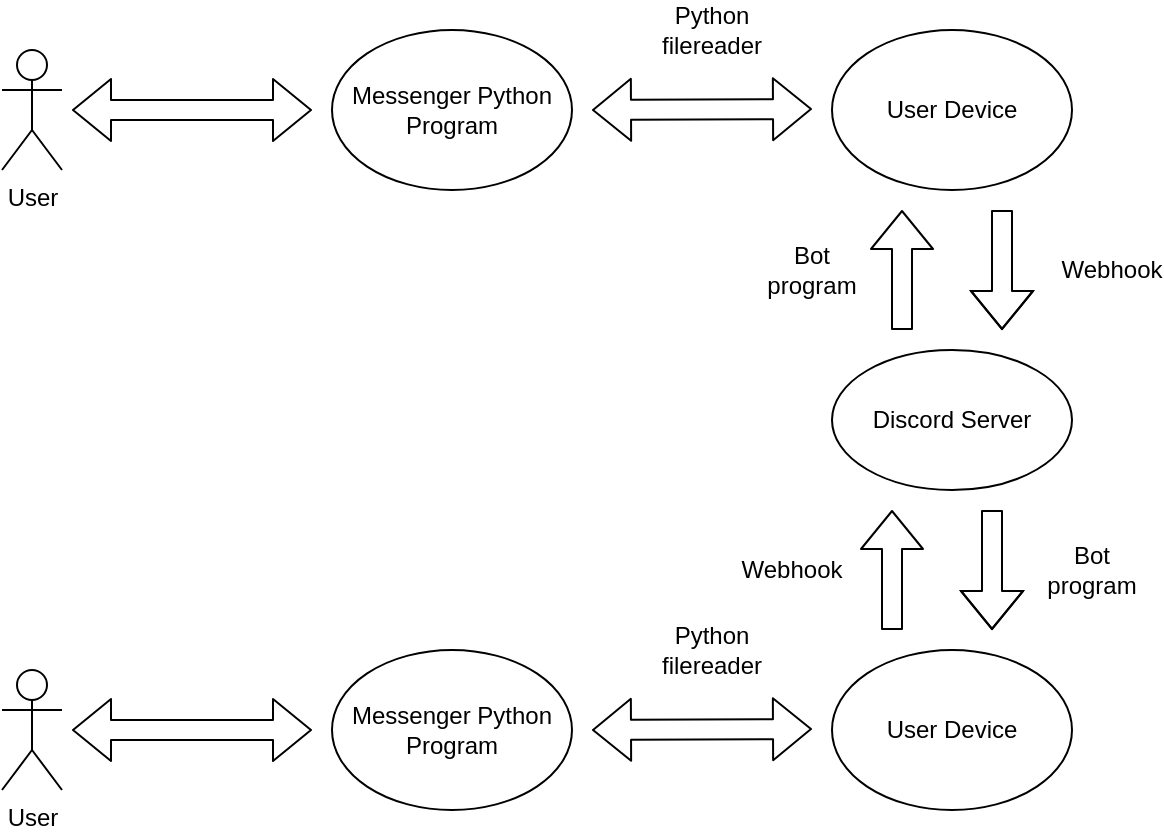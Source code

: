 <mxfile version="14.6.6" type="github">
  <diagram id="DsG7GBW_Sd_czjrht_uw" name="Page-1">
    <mxGraphModel dx="2062" dy="1122" grid="1" gridSize="10" guides="1" tooltips="1" connect="1" arrows="1" fold="1" page="1" pageScale="1" pageWidth="850" pageHeight="1100" math="0" shadow="0">
      <root>
        <mxCell id="0" />
        <mxCell id="1" parent="0" />
        <mxCell id="SeSrKvr7TrBD1pJKTeas-3" value="User" style="shape=umlActor;verticalLabelPosition=bottom;verticalAlign=top;html=1;outlineConnect=0;" vertex="1" parent="1">
          <mxGeometry x="55" y="610" width="30" height="60" as="geometry" />
        </mxCell>
        <mxCell id="SeSrKvr7TrBD1pJKTeas-4" value="" style="shape=flexArrow;endArrow=classic;startArrow=classic;html=1;" edge="1" parent="1">
          <mxGeometry width="100" height="100" relative="1" as="geometry">
            <mxPoint x="90" y="640" as="sourcePoint" />
            <mxPoint x="210" y="640" as="targetPoint" />
            <Array as="points" />
          </mxGeometry>
        </mxCell>
        <mxCell id="SeSrKvr7TrBD1pJKTeas-5" value="Messenger Python Program" style="ellipse;whiteSpace=wrap;html=1;" vertex="1" parent="1">
          <mxGeometry x="220" y="600" width="120" height="80" as="geometry" />
        </mxCell>
        <mxCell id="SeSrKvr7TrBD1pJKTeas-8" value="Discord Server" style="ellipse;whiteSpace=wrap;html=1;" vertex="1" parent="1">
          <mxGeometry x="470" y="450" width="120" height="70" as="geometry" />
        </mxCell>
        <mxCell id="SeSrKvr7TrBD1pJKTeas-9" value="Webhook" style="text;html=1;strokeColor=none;fillColor=none;align=center;verticalAlign=middle;whiteSpace=wrap;rounded=0;" vertex="1" parent="1">
          <mxGeometry x="430" y="550" width="40" height="20" as="geometry" />
        </mxCell>
        <mxCell id="SeSrKvr7TrBD1pJKTeas-10" value="User Device" style="ellipse;whiteSpace=wrap;html=1;" vertex="1" parent="1">
          <mxGeometry x="470" y="290" width="120" height="80" as="geometry" />
        </mxCell>
        <mxCell id="SeSrKvr7TrBD1pJKTeas-12" value="Bot program" style="text;html=1;strokeColor=none;fillColor=none;align=center;verticalAlign=middle;whiteSpace=wrap;rounded=0;" vertex="1" parent="1">
          <mxGeometry x="580" y="550" width="40" height="20" as="geometry" />
        </mxCell>
        <mxCell id="SeSrKvr7TrBD1pJKTeas-14" value="User" style="shape=umlActor;verticalLabelPosition=bottom;verticalAlign=top;html=1;outlineConnect=0;" vertex="1" parent="1">
          <mxGeometry x="55" y="300" width="30" height="60" as="geometry" />
        </mxCell>
        <mxCell id="SeSrKvr7TrBD1pJKTeas-15" value="" style="shape=flexArrow;endArrow=classic;startArrow=classic;html=1;" edge="1" parent="1">
          <mxGeometry width="100" height="100" relative="1" as="geometry">
            <mxPoint x="90" y="330" as="sourcePoint" />
            <mxPoint x="210" y="330" as="targetPoint" />
            <Array as="points" />
          </mxGeometry>
        </mxCell>
        <mxCell id="SeSrKvr7TrBD1pJKTeas-16" value="Messenger Python Program" style="ellipse;whiteSpace=wrap;html=1;" vertex="1" parent="1">
          <mxGeometry x="220" y="290" width="120" height="80" as="geometry" />
        </mxCell>
        <mxCell id="SeSrKvr7TrBD1pJKTeas-18" value="Python filereader" style="text;html=1;strokeColor=none;fillColor=none;align=center;verticalAlign=middle;whiteSpace=wrap;rounded=0;" vertex="1" parent="1">
          <mxGeometry x="390" y="280" width="40" height="20" as="geometry" />
        </mxCell>
        <mxCell id="SeSrKvr7TrBD1pJKTeas-19" value="User Device" style="ellipse;whiteSpace=wrap;html=1;" vertex="1" parent="1">
          <mxGeometry x="470" y="600" width="120" height="80" as="geometry" />
        </mxCell>
        <mxCell id="SeSrKvr7TrBD1pJKTeas-20" value="" style="shape=flexArrow;endArrow=classic;startArrow=classic;html=1;" edge="1" parent="1">
          <mxGeometry width="100" height="100" relative="1" as="geometry">
            <mxPoint x="350" y="330" as="sourcePoint" />
            <mxPoint x="460" y="329.5" as="targetPoint" />
            <Array as="points" />
          </mxGeometry>
        </mxCell>
        <mxCell id="SeSrKvr7TrBD1pJKTeas-21" value="" style="shape=flexArrow;endArrow=classic;startArrow=classic;html=1;" edge="1" parent="1">
          <mxGeometry width="100" height="100" relative="1" as="geometry">
            <mxPoint x="350" y="640" as="sourcePoint" />
            <mxPoint x="460" y="639.5" as="targetPoint" />
            <Array as="points" />
          </mxGeometry>
        </mxCell>
        <mxCell id="SeSrKvr7TrBD1pJKTeas-22" value="Python filereader" style="text;html=1;strokeColor=none;fillColor=none;align=center;verticalAlign=middle;whiteSpace=wrap;rounded=0;" vertex="1" parent="1">
          <mxGeometry x="390" y="590" width="40" height="20" as="geometry" />
        </mxCell>
        <mxCell id="SeSrKvr7TrBD1pJKTeas-23" value="" style="shape=flexArrow;endArrow=classic;html=1;" edge="1" parent="1">
          <mxGeometry width="50" height="50" relative="1" as="geometry">
            <mxPoint x="500" y="590" as="sourcePoint" />
            <mxPoint x="500" y="530" as="targetPoint" />
          </mxGeometry>
        </mxCell>
        <mxCell id="SeSrKvr7TrBD1pJKTeas-24" value="" style="shape=flexArrow;endArrow=classic;html=1;" edge="1" parent="1">
          <mxGeometry width="50" height="50" relative="1" as="geometry">
            <mxPoint x="550" y="530" as="sourcePoint" />
            <mxPoint x="550" y="590" as="targetPoint" />
            <Array as="points">
              <mxPoint x="550" y="560" />
            </Array>
          </mxGeometry>
        </mxCell>
        <mxCell id="SeSrKvr7TrBD1pJKTeas-25" value="Webhook" style="text;html=1;strokeColor=none;fillColor=none;align=center;verticalAlign=middle;whiteSpace=wrap;rounded=0;" vertex="1" parent="1">
          <mxGeometry x="590" y="400" width="40" height="20" as="geometry" />
        </mxCell>
        <mxCell id="SeSrKvr7TrBD1pJKTeas-26" value="Bot program" style="text;html=1;strokeColor=none;fillColor=none;align=center;verticalAlign=middle;whiteSpace=wrap;rounded=0;" vertex="1" parent="1">
          <mxGeometry x="440" y="400" width="40" height="20" as="geometry" />
        </mxCell>
        <mxCell id="SeSrKvr7TrBD1pJKTeas-27" value="" style="shape=flexArrow;endArrow=classic;html=1;" edge="1" parent="1">
          <mxGeometry width="50" height="50" relative="1" as="geometry">
            <mxPoint x="505" y="440" as="sourcePoint" />
            <mxPoint x="505" y="380" as="targetPoint" />
          </mxGeometry>
        </mxCell>
        <mxCell id="SeSrKvr7TrBD1pJKTeas-28" value="" style="shape=flexArrow;endArrow=classic;html=1;" edge="1" parent="1">
          <mxGeometry width="50" height="50" relative="1" as="geometry">
            <mxPoint x="555" y="380" as="sourcePoint" />
            <mxPoint x="555" y="440" as="targetPoint" />
            <Array as="points">
              <mxPoint x="555" y="410" />
            </Array>
          </mxGeometry>
        </mxCell>
      </root>
    </mxGraphModel>
  </diagram>
</mxfile>
